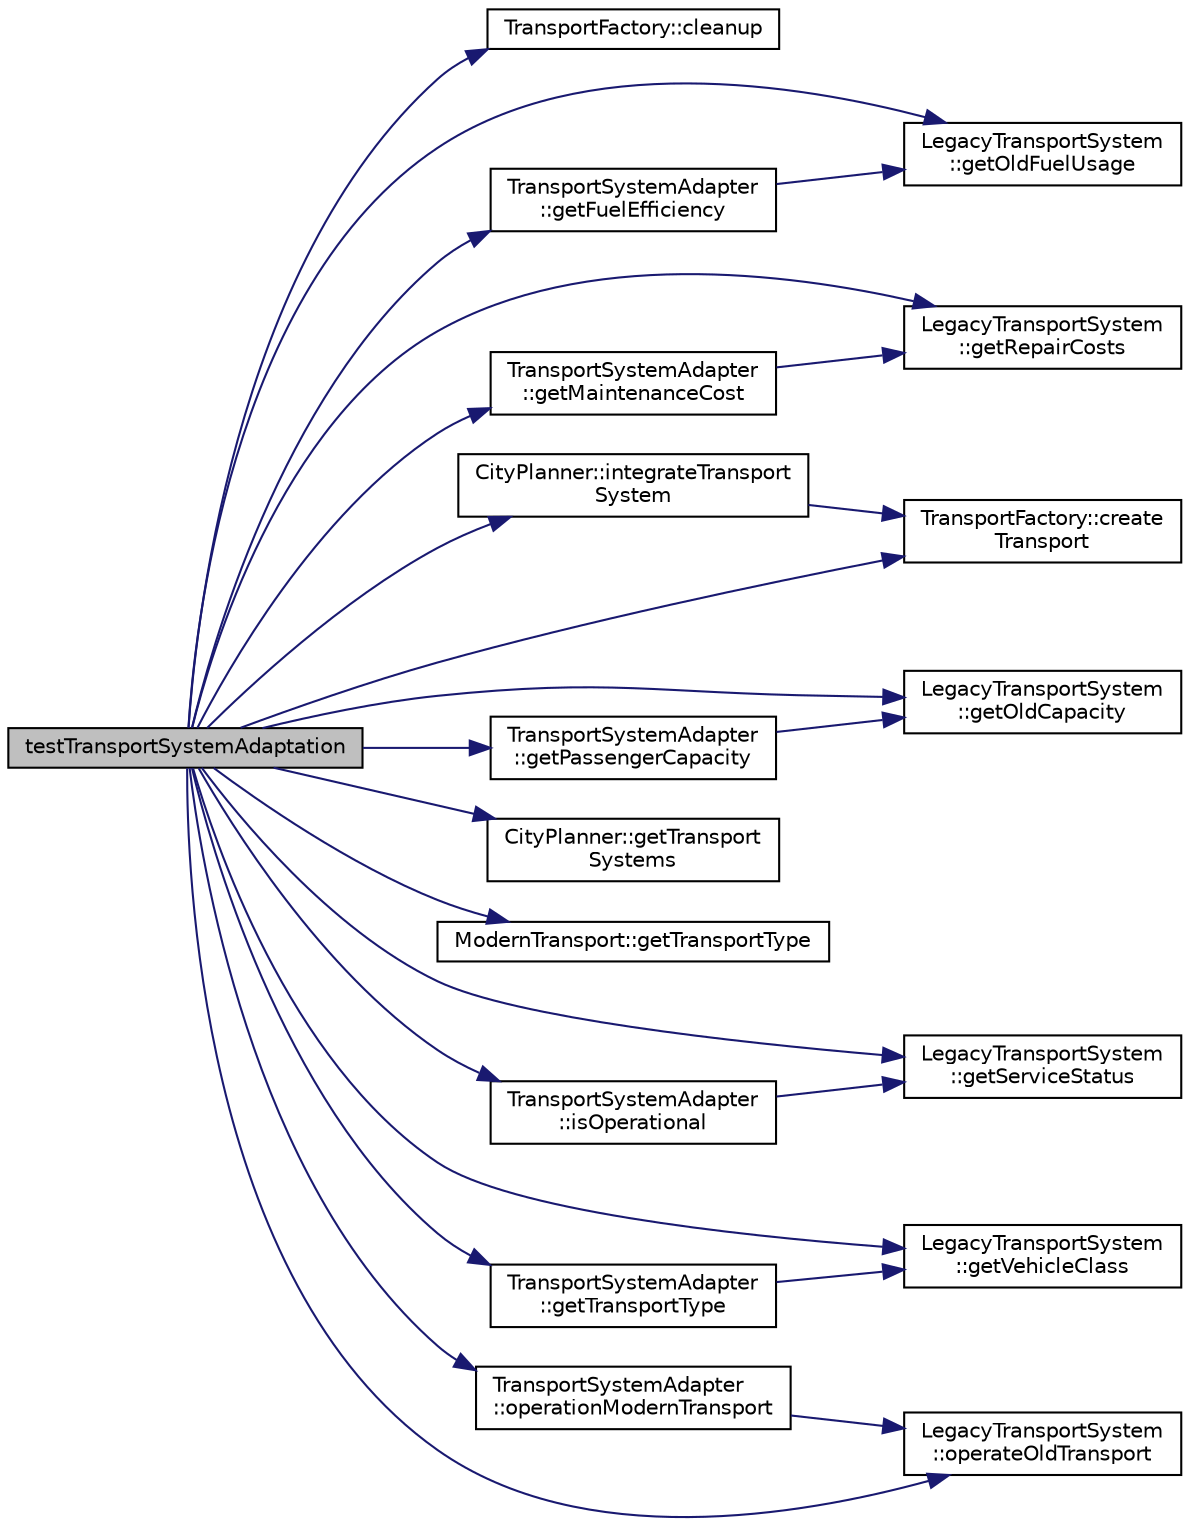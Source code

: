 digraph "testTransportSystemAdaptation"
{
 // LATEX_PDF_SIZE
  edge [fontname="Helvetica",fontsize="10",labelfontname="Helvetica",labelfontsize="10"];
  node [fontname="Helvetica",fontsize="10",shape=record];
  rankdir="LR";
  Node1 [label="testTransportSystemAdaptation",height=0.2,width=0.4,color="black", fillcolor="grey75", style="filled", fontcolor="black",tooltip=" "];
  Node1 -> Node2 [color="midnightblue",fontsize="10",style="solid",fontname="Helvetica"];
  Node2 [label="TransportFactory::cleanup",height=0.2,width=0.4,color="black", fillcolor="white", style="filled",URL="$classTransportFactory.html#a94d019e450353131c7049484f5476d87",tooltip="Clean up all legacy transport systems."];
  Node1 -> Node3 [color="midnightblue",fontsize="10",style="solid",fontname="Helvetica"];
  Node3 [label="TransportFactory::create\lTransport",height=0.2,width=0.4,color="black", fillcolor="white", style="filled",URL="$classTransportFactory.html#a133e2d0c1ce5497d6d381041c120eecf",tooltip="Create a new transport system."];
  Node1 -> Node4 [color="midnightblue",fontsize="10",style="solid",fontname="Helvetica"];
  Node4 [label="TransportSystemAdapter\l::getFuelEfficiency",height=0.2,width=0.4,color="black", fillcolor="white", style="filled",URL="$classTransportSystemAdapter.html#ad23e422426248c15ba5f2ec231d0f384",tooltip="Gets the fuel efficiency from legacy system."];
  Node4 -> Node5 [color="midnightblue",fontsize="10",style="solid",fontname="Helvetica"];
  Node5 [label="LegacyTransportSystem\l::getOldFuelUsage",height=0.2,width=0.4,color="black", fillcolor="white", style="filled",URL="$classLegacyTransportSystem.html#a2dc5fa0b0fc848735c6bc6436921f834",tooltip="Gets the fuel usage rate."];
  Node1 -> Node6 [color="midnightblue",fontsize="10",style="solid",fontname="Helvetica"];
  Node6 [label="TransportSystemAdapter\l::getMaintenanceCost",height=0.2,width=0.4,color="black", fillcolor="white", style="filled",URL="$classTransportSystemAdapter.html#ad97406e93ac52ddc8841a91a7c007ea3",tooltip="Gets the maintenance cost from legacy system."];
  Node6 -> Node7 [color="midnightblue",fontsize="10",style="solid",fontname="Helvetica"];
  Node7 [label="LegacyTransportSystem\l::getRepairCosts",height=0.2,width=0.4,color="black", fillcolor="white", style="filled",URL="$classLegacyTransportSystem.html#a45af10fe1f7216f376c7ad1f6acf3deb",tooltip="Gets the repair costs."];
  Node1 -> Node8 [color="midnightblue",fontsize="10",style="solid",fontname="Helvetica"];
  Node8 [label="LegacyTransportSystem\l::getOldCapacity",height=0.2,width=0.4,color="black", fillcolor="white", style="filled",URL="$classLegacyTransportSystem.html#a93599436ec7af2e1e31672508e694c5d",tooltip="Gets the transport capacity."];
  Node1 -> Node5 [color="midnightblue",fontsize="10",style="solid",fontname="Helvetica"];
  Node1 -> Node9 [color="midnightblue",fontsize="10",style="solid",fontname="Helvetica"];
  Node9 [label="TransportSystemAdapter\l::getPassengerCapacity",height=0.2,width=0.4,color="black", fillcolor="white", style="filled",URL="$classTransportSystemAdapter.html#a0734f9fc16efe222fe08600694918493",tooltip="Gets the passenger capacity from legacy system."];
  Node9 -> Node8 [color="midnightblue",fontsize="10",style="solid",fontname="Helvetica"];
  Node1 -> Node7 [color="midnightblue",fontsize="10",style="solid",fontname="Helvetica"];
  Node1 -> Node10 [color="midnightblue",fontsize="10",style="solid",fontname="Helvetica"];
  Node10 [label="LegacyTransportSystem\l::getServiceStatus",height=0.2,width=0.4,color="black", fillcolor="white", style="filled",URL="$classLegacyTransportSystem.html#aef17476f3b2c873e38fe44cfa0f2744a",tooltip="Gets the service status."];
  Node1 -> Node11 [color="midnightblue",fontsize="10",style="solid",fontname="Helvetica"];
  Node11 [label="CityPlanner::getTransport\lSystems",height=0.2,width=0.4,color="black", fillcolor="white", style="filled",URL="$classCityPlanner.html#aae52586e3e9e87b24d9858030fbb6bbe",tooltip=" "];
  Node1 -> Node12 [color="midnightblue",fontsize="10",style="solid",fontname="Helvetica"];
  Node12 [label="ModernTransport::getTransportType",height=0.2,width=0.4,color="black", fillcolor="white", style="filled",URL="$classModernTransport.html#a8aa28dee79fb364696968e68aaee8725",tooltip="Gets the transport type identifier."];
  Node1 -> Node13 [color="midnightblue",fontsize="10",style="solid",fontname="Helvetica"];
  Node13 [label="TransportSystemAdapter\l::getTransportType",height=0.2,width=0.4,color="black", fillcolor="white", style="filled",URL="$classTransportSystemAdapter.html#a0521cad346044dc5f2aec056e01f1e57",tooltip="Gets the transport type from legacy system."];
  Node13 -> Node14 [color="midnightblue",fontsize="10",style="solid",fontname="Helvetica"];
  Node14 [label="LegacyTransportSystem\l::getVehicleClass",height=0.2,width=0.4,color="black", fillcolor="white", style="filled",URL="$classLegacyTransportSystem.html#a826e41a6e56c564fbf99750640275144",tooltip="Gets the vehicle classification."];
  Node1 -> Node14 [color="midnightblue",fontsize="10",style="solid",fontname="Helvetica"];
  Node1 -> Node15 [color="midnightblue",fontsize="10",style="solid",fontname="Helvetica"];
  Node15 [label="CityPlanner::integrateTransport\lSystem",height=0.2,width=0.4,color="black", fillcolor="white", style="filled",URL="$classCityPlanner.html#a65b748b1c243b625ae5fa12ead9655f8",tooltip=" "];
  Node15 -> Node3 [color="midnightblue",fontsize="10",style="solid",fontname="Helvetica"];
  Node1 -> Node16 [color="midnightblue",fontsize="10",style="solid",fontname="Helvetica"];
  Node16 [label="TransportSystemAdapter\l::isOperational",height=0.2,width=0.4,color="black", fillcolor="white", style="filled",URL="$classTransportSystemAdapter.html#a63a65adcf124e532f91fd57f074498c5",tooltip="Checks if the legacy system is operational."];
  Node16 -> Node10 [color="midnightblue",fontsize="10",style="solid",fontname="Helvetica"];
  Node1 -> Node17 [color="midnightblue",fontsize="10",style="solid",fontname="Helvetica"];
  Node17 [label="LegacyTransportSystem\l::operateOldTransport",height=0.2,width=0.4,color="black", fillcolor="white", style="filled",URL="$classLegacyTransportSystem.html#a80565052678c4e73fac2fe7f1d26ccc7",tooltip="Operates the legacy transport."];
  Node1 -> Node18 [color="midnightblue",fontsize="10",style="solid",fontname="Helvetica"];
  Node18 [label="TransportSystemAdapter\l::operationModernTransport",height=0.2,width=0.4,color="black", fillcolor="white", style="filled",URL="$classTransportSystemAdapter.html#a7fa6f1a8cf4fdd2183158b83cb777548",tooltip="Adapts the legacy transport operation to modern format."];
  Node18 -> Node17 [color="midnightblue",fontsize="10",style="solid",fontname="Helvetica"];
}
